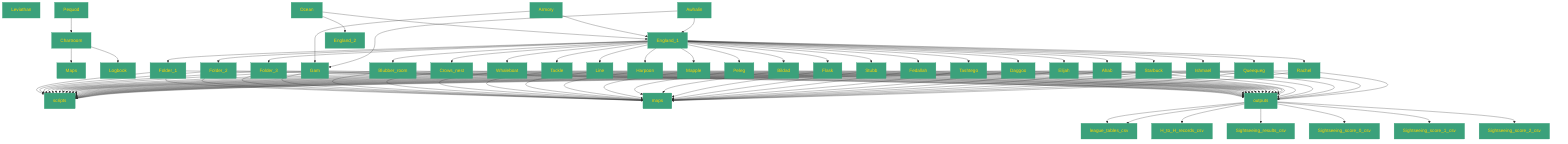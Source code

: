 flowchart TB
  classDef default fill:#3BA17B,stroke:#3BA17B,color:gold;
  Leviathan["Leviathan"]:::default
  Pequod --> Chartroom
  Chartroom --> Maps
  Chartroom --> Logbook
  Ocean --> England_1
  England_1 --> Folder_1
  Folder_1 --> scripts
  Folder_1 --> maps
  Folder_1 --> outputs
  England_1 --> Folder_2
  Folder_2 --> scripts
  Folder_2 --> maps
  Folder_2 --> outputs
  England_1 --> Folder_3
  Folder_3 --> scripts
  Folder_3 --> maps
  Folder_3 --> outputs
  Ocean --> England_2
  Armory --> Gam
  Gam --> scripts
  Gam --> maps
  Gam --> outputs
  Armory --> England_1
  England_1 --> Blubber_room
  Blubber_room --> scripts
  Blubber_room --> maps
  Blubber_room --> outputs
  outputs --> league_tables_csv
  outputs --> H_to_H_records_csv
  England_1 --> Crows_nest
  Crows_nest --> scripts
  Crows_nest --> maps
  Crows_nest --> outputs
  outputs --> league_tables_csv
  outputs --> Sightseeing_results_csv
  outputs --> Sightseeing_score_0_csv
  outputs --> Sightseeing_score_1_csv
  outputs --> Sightseeing_score_2_csv
  England_1 --> Whaleboat
  Whaleboat --> scripts
  Whaleboat --> maps
  Whaleboat --> outputs
  England_1 --> Tackle
  Tackle --> scripts
  Tackle --> maps
  Tackle --> outputs
  England_1 --> Line
  Line --> scripts
  Line --> maps
  Line --> outputs
  England_1 --> Harpoon
  Harpoon --> scripts
  Harpoon --> maps
  Harpoon --> outputs
  Awhalin --> Gam
  Awhalin --> England_1
  England_1 --> Mapple
  Mapple --> scripts
  Mapple --> maps
  Mapple --> outputs
  England_1 --> Peleg
  Peleg --> scripts
  Peleg --> maps
  Peleg --> outputs
  England_1 --> Bildad
  Bildad --> scripts
  Bildad --> maps
  Bildad --> outputs
  England_1 --> Flask
  Flask --> scripts
  Flask --> maps
  Flask --> outputs
  England_1 --> Stubb
  Stubb --> scripts
  Stubb --> maps
  Stubb --> outputs
  England_1 --> Fedallah
  Fedallah --> scripts
  Fedallah --> maps
  Fedallah --> outputs
  England_1 --> Tashtego
  Tashtego --> scripts
  Tashtego --> maps
  Tashtego --> outputs
  England_1 --> Daggoo
  Daggoo --> scripts
  Daggoo --> maps
  Daggoo --> outputs
  England_1 --> Elijah
  Elijah --> scripts
  Elijah --> maps
  Elijah --> outputs
  England_1 --> Ahab
  Ahab --> scripts
  Ahab --> maps
  Ahab --> outputs
  England_1 --> Starbuck
  Starbuck --> scripts
  Starbuck --> maps
  Starbuck --> outputs
  England_1 --> Ishmael
  Ishmael --> scripts
  Ishmael --> maps
  Ishmael --> outputs
  England_1 --> Queequeg
  Queequeg --> scripts
  Queequeg --> maps
  Queequeg --> outputs
  England_1 --> Rachel
  Rachel --> scripts
  Rachel --> maps
  Rachel --> outputs